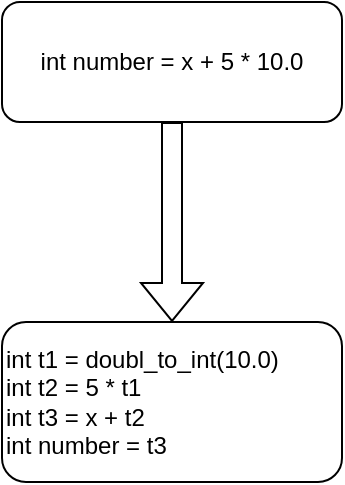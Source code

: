 <mxfile version="16.5.1" type="device"><diagram id="C5RBs43oDa-KdzZeNtuy" name="Page-1"><mxGraphModel dx="942" dy="869" grid="1" gridSize="10" guides="1" tooltips="1" connect="1" arrows="1" fold="1" page="1" pageScale="1" pageWidth="827" pageHeight="1169" math="0" shadow="0"><root><mxCell id="WIyWlLk6GJQsqaUBKTNV-0"/><mxCell id="WIyWlLk6GJQsqaUBKTNV-1" parent="WIyWlLk6GJQsqaUBKTNV-0"/><mxCell id="gysn3H9iVhg9O7osWPCH-0" value="int number = x + 5 * 10.0" style="rounded=1;whiteSpace=wrap;html=1;" vertex="1" parent="WIyWlLk6GJQsqaUBKTNV-1"><mxGeometry x="280" y="160" width="170" height="60" as="geometry"/></mxCell><mxCell id="gysn3H9iVhg9O7osWPCH-1" value="int t1 = doubl_to_int(10.0)&lt;br&gt;int t2 = 5 * t1&lt;br&gt;int t3 = x + t2&lt;br&gt;int number = t3" style="rounded=1;whiteSpace=wrap;html=1;align=left;" vertex="1" parent="WIyWlLk6GJQsqaUBKTNV-1"><mxGeometry x="280" y="320" width="170" height="80" as="geometry"/></mxCell><mxCell id="gysn3H9iVhg9O7osWPCH-2" value="" style="shape=flexArrow;endArrow=classic;html=1;rounded=0;exitX=0.5;exitY=1;exitDx=0;exitDy=0;entryX=0.5;entryY=0;entryDx=0;entryDy=0;" edge="1" parent="WIyWlLk6GJQsqaUBKTNV-1" source="gysn3H9iVhg9O7osWPCH-0" target="gysn3H9iVhg9O7osWPCH-1"><mxGeometry width="50" height="50" relative="1" as="geometry"><mxPoint x="370" y="440" as="sourcePoint"/><mxPoint x="420" y="390" as="targetPoint"/></mxGeometry></mxCell></root></mxGraphModel></diagram></mxfile>